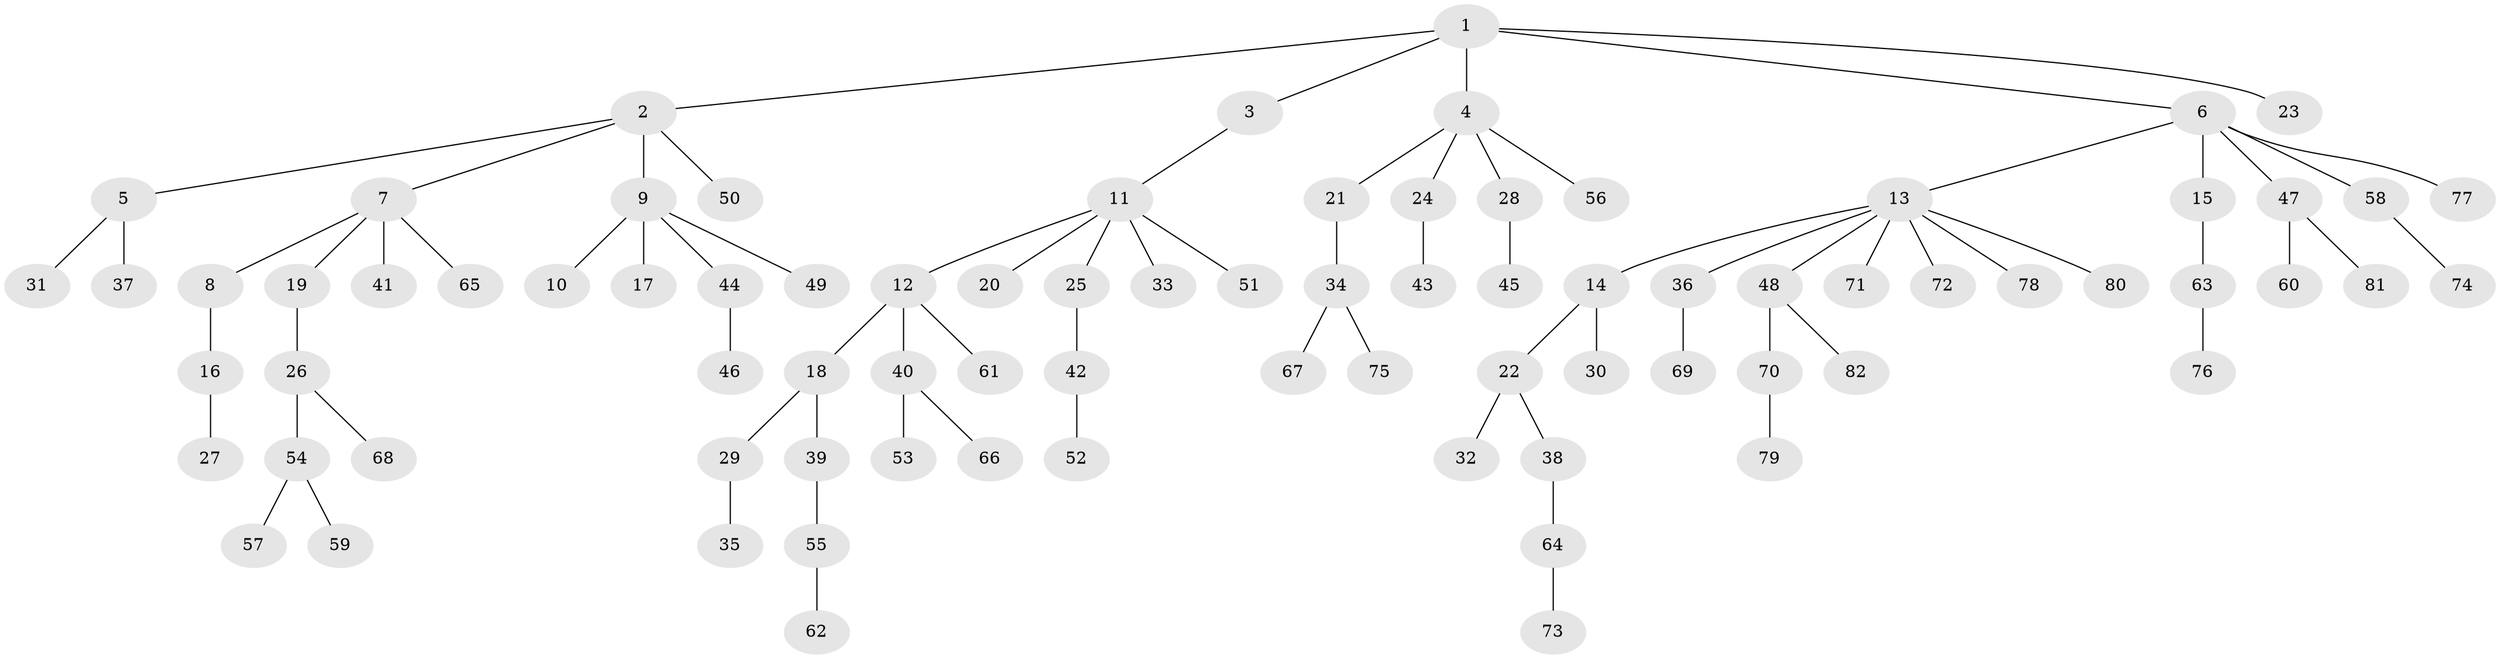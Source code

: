 // coarse degree distribution, {2: 0.3275862068965517, 5: 0.034482758620689655, 4: 0.08620689655172414, 1: 0.46551724137931033, 3: 0.06896551724137931, 7: 0.017241379310344827}
// Generated by graph-tools (version 1.1) at 2025/37/03/04/25 23:37:15]
// undirected, 82 vertices, 81 edges
graph export_dot {
  node [color=gray90,style=filled];
  1;
  2;
  3;
  4;
  5;
  6;
  7;
  8;
  9;
  10;
  11;
  12;
  13;
  14;
  15;
  16;
  17;
  18;
  19;
  20;
  21;
  22;
  23;
  24;
  25;
  26;
  27;
  28;
  29;
  30;
  31;
  32;
  33;
  34;
  35;
  36;
  37;
  38;
  39;
  40;
  41;
  42;
  43;
  44;
  45;
  46;
  47;
  48;
  49;
  50;
  51;
  52;
  53;
  54;
  55;
  56;
  57;
  58;
  59;
  60;
  61;
  62;
  63;
  64;
  65;
  66;
  67;
  68;
  69;
  70;
  71;
  72;
  73;
  74;
  75;
  76;
  77;
  78;
  79;
  80;
  81;
  82;
  1 -- 2;
  1 -- 3;
  1 -- 4;
  1 -- 6;
  1 -- 23;
  2 -- 5;
  2 -- 7;
  2 -- 9;
  2 -- 50;
  3 -- 11;
  4 -- 21;
  4 -- 24;
  4 -- 28;
  4 -- 56;
  5 -- 31;
  5 -- 37;
  6 -- 13;
  6 -- 15;
  6 -- 47;
  6 -- 58;
  6 -- 77;
  7 -- 8;
  7 -- 19;
  7 -- 41;
  7 -- 65;
  8 -- 16;
  9 -- 10;
  9 -- 17;
  9 -- 44;
  9 -- 49;
  11 -- 12;
  11 -- 20;
  11 -- 25;
  11 -- 33;
  11 -- 51;
  12 -- 18;
  12 -- 40;
  12 -- 61;
  13 -- 14;
  13 -- 36;
  13 -- 48;
  13 -- 71;
  13 -- 72;
  13 -- 78;
  13 -- 80;
  14 -- 22;
  14 -- 30;
  15 -- 63;
  16 -- 27;
  18 -- 29;
  18 -- 39;
  19 -- 26;
  21 -- 34;
  22 -- 32;
  22 -- 38;
  24 -- 43;
  25 -- 42;
  26 -- 54;
  26 -- 68;
  28 -- 45;
  29 -- 35;
  34 -- 67;
  34 -- 75;
  36 -- 69;
  38 -- 64;
  39 -- 55;
  40 -- 53;
  40 -- 66;
  42 -- 52;
  44 -- 46;
  47 -- 60;
  47 -- 81;
  48 -- 70;
  48 -- 82;
  54 -- 57;
  54 -- 59;
  55 -- 62;
  58 -- 74;
  63 -- 76;
  64 -- 73;
  70 -- 79;
}
